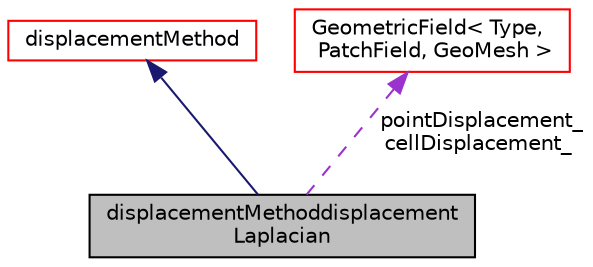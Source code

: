 digraph "displacementMethoddisplacementLaplacian"
{
  bgcolor="transparent";
  edge [fontname="Helvetica",fontsize="10",labelfontname="Helvetica",labelfontsize="10"];
  node [fontname="Helvetica",fontsize="10",shape=record];
  Node1 [label="displacementMethoddisplacement\lLaplacian",height=0.2,width=0.4,color="black", fillcolor="grey75", style="filled" fontcolor="black"];
  Node2 -> Node1 [dir="back",color="midnightblue",fontsize="10",style="solid",fontname="Helvetica"];
  Node2 [label="displacementMethod",height=0.2,width=0.4,color="red",URL="$classFoam_1_1displacementMethod.html",tooltip="Abstract base class for displacement methods, which are a set or wrapper classes allowing to change t..."];
  Node3 -> Node1 [dir="back",color="darkorchid3",fontsize="10",style="dashed",label=" pointDisplacement_\ncellDisplacement_" ,fontname="Helvetica"];
  Node3 [label="GeometricField\< Type,\l PatchField, GeoMesh \>",height=0.2,width=0.4,color="red",URL="$classFoam_1_1GeometricField.html",tooltip="Generic GeometricField class. "];
}
